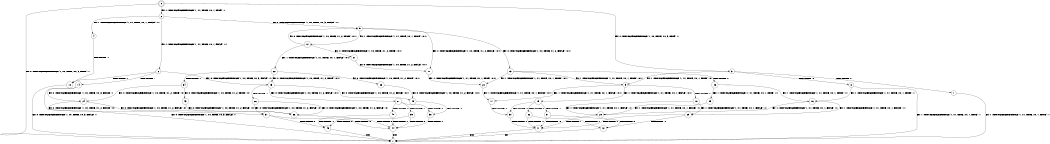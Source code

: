 digraph BCG {
size = "7, 10.5";
center = TRUE;
node [shape = circle];
0 [peripheries = 2];
0 -> 1 [label = "EX !0 !ATOMIC_EXCH_BRANCH (1, +0, TRUE, +0, 3, TRUE) !::"];
0 -> 2 [label = "EX !1 !ATOMIC_EXCH_BRANCH (1, +1, TRUE, +0, 1, TRUE) !::"];
0 -> 3 [label = "EX !0 !ATOMIC_EXCH_BRANCH (1, +0, TRUE, +0, 3, TRUE) !::"];
2 -> 4 [label = "EX !1 !ATOMIC_EXCH_BRANCH (1, +1, TRUE, +0, 1, FALSE) !:1:"];
2 -> 5 [label = "EX !0 !ATOMIC_EXCH_BRANCH (1, +0, TRUE, +0, 3, FALSE) !:1:"];
2 -> 6 [label = "EX !1 !ATOMIC_EXCH_BRANCH (1, +1, TRUE, +0, 1, FALSE) !:1:"];
3 -> 7 [label = "TERMINATE !0"];
3 -> 8 [label = "TERMINATE !0"];
3 -> 9 [label = "EX !1 !ATOMIC_EXCH_BRANCH (1, +1, TRUE, +0, 1, TRUE) !:0:"];
4 -> 10 [label = "TERMINATE !1"];
5 -> 11 [label = "EX !0 !ATOMIC_EXCH_BRANCH (1, +0, TRUE, +1, 2, FALSE) !:0:1:"];
5 -> 12 [label = "EX !1 !ATOMIC_EXCH_BRANCH (1, +1, TRUE, +0, 1, TRUE) !:0:1:"];
5 -> 13 [label = "EX !0 !ATOMIC_EXCH_BRANCH (1, +0, TRUE, +1, 2, FALSE) !:0:1:"];
6 -> 10 [label = "TERMINATE !1"];
6 -> 14 [label = "TERMINATE !1"];
6 -> 15 [label = "EX !0 !ATOMIC_EXCH_BRANCH (1, +0, TRUE, +0, 3, FALSE) !:1:"];
7 -> 1 [label = "EX !1 !ATOMIC_EXCH_BRANCH (1, +1, TRUE, +0, 1, TRUE) !::"];
8 -> 1 [label = "EX !1 !ATOMIC_EXCH_BRANCH (1, +1, TRUE, +0, 1, TRUE) !::"];
8 -> 16 [label = "EX !1 !ATOMIC_EXCH_BRANCH (1, +1, TRUE, +0, 1, TRUE) !::"];
9 -> 17 [label = "EX !1 !ATOMIC_EXCH_BRANCH (1, +1, TRUE, +0, 1, FALSE) !:0:1:"];
9 -> 18 [label = "TERMINATE !0"];
9 -> 19 [label = "EX !1 !ATOMIC_EXCH_BRANCH (1, +1, TRUE, +0, 1, FALSE) !:0:1:"];
10 -> 1 [label = "EX !0 !ATOMIC_EXCH_BRANCH (1, +0, TRUE, +0, 3, FALSE) !::"];
11 -> 20 [label = "EX !1 !ATOMIC_EXCH_BRANCH (1, +1, TRUE, +0, 1, TRUE) !:0:1:"];
12 -> 21 [label = "EX !0 !ATOMIC_EXCH_BRANCH (1, +0, TRUE, +1, 2, TRUE) !:0:1:"];
12 -> 22 [label = "EX !1 !ATOMIC_EXCH_BRANCH (1, +1, TRUE, +0, 1, FALSE) !:0:1:"];
12 -> 5 [label = "EX !0 !ATOMIC_EXCH_BRANCH (1, +0, TRUE, +1, 2, TRUE) !:0:1:"];
13 -> 20 [label = "EX !1 !ATOMIC_EXCH_BRANCH (1, +1, TRUE, +0, 1, TRUE) !:0:1:"];
13 -> 23 [label = "TERMINATE !0"];
13 -> 9 [label = "EX !1 !ATOMIC_EXCH_BRANCH (1, +1, TRUE, +0, 1, TRUE) !:0:1:"];
14 -> 1 [label = "EX !0 !ATOMIC_EXCH_BRANCH (1, +0, TRUE, +0, 3, FALSE) !::"];
14 -> 24 [label = "EX !0 !ATOMIC_EXCH_BRANCH (1, +0, TRUE, +0, 3, FALSE) !::"];
15 -> 25 [label = "EX !0 !ATOMIC_EXCH_BRANCH (1, +0, TRUE, +1, 2, FALSE) !:0:1:"];
15 -> 26 [label = "TERMINATE !1"];
15 -> 27 [label = "EX !0 !ATOMIC_EXCH_BRANCH (1, +0, TRUE, +1, 2, FALSE) !:0:1:"];
16 -> 28 [label = "EX !1 !ATOMIC_EXCH_BRANCH (1, +1, TRUE, +0, 1, FALSE) !:1:"];
16 -> 29 [label = "EX !1 !ATOMIC_EXCH_BRANCH (1, +1, TRUE, +0, 1, FALSE) !:1:"];
17 -> 30 [label = "TERMINATE !0"];
18 -> 28 [label = "EX !1 !ATOMIC_EXCH_BRANCH (1, +1, TRUE, +0, 1, FALSE) !:1:"];
18 -> 29 [label = "EX !1 !ATOMIC_EXCH_BRANCH (1, +1, TRUE, +0, 1, FALSE) !:1:"];
19 -> 30 [label = "TERMINATE !0"];
19 -> 31 [label = "TERMINATE !1"];
19 -> 32 [label = "TERMINATE !0"];
20 -> 17 [label = "EX !1 !ATOMIC_EXCH_BRANCH (1, +1, TRUE, +0, 1, FALSE) !:0:1:"];
21 -> 11 [label = "EX !0 !ATOMIC_EXCH_BRANCH (1, +0, TRUE, +1, 2, FALSE) !:0:1:"];
22 -> 33 [label = "EX !0 !ATOMIC_EXCH_BRANCH (1, +0, TRUE, +1, 2, TRUE) !:0:1:"];
22 -> 34 [label = "TERMINATE !1"];
22 -> 15 [label = "EX !0 !ATOMIC_EXCH_BRANCH (1, +0, TRUE, +1, 2, TRUE) !:0:1:"];
23 -> 35 [label = "EX !1 !ATOMIC_EXCH_BRANCH (1, +1, TRUE, +0, 1, TRUE) !:1:"];
23 -> 16 [label = "EX !1 !ATOMIC_EXCH_BRANCH (1, +1, TRUE, +0, 1, TRUE) !:1:"];
24 -> 36 [label = "EX !0 !ATOMIC_EXCH_BRANCH (1, +0, TRUE, +1, 2, FALSE) !:0:"];
24 -> 37 [label = "EX !0 !ATOMIC_EXCH_BRANCH (1, +0, TRUE, +1, 2, FALSE) !:0:"];
25 -> 38 [label = "TERMINATE !0"];
26 -> 36 [label = "EX !0 !ATOMIC_EXCH_BRANCH (1, +0, TRUE, +1, 2, FALSE) !:0:"];
26 -> 37 [label = "EX !0 !ATOMIC_EXCH_BRANCH (1, +0, TRUE, +1, 2, FALSE) !:0:"];
27 -> 38 [label = "TERMINATE !0"];
27 -> 39 [label = "TERMINATE !1"];
27 -> 40 [label = "TERMINATE !0"];
28 -> 41 [label = "TERMINATE !1"];
29 -> 41 [label = "TERMINATE !1"];
29 -> 42 [label = "TERMINATE !1"];
30 -> 41 [label = "TERMINATE !1"];
31 -> 41 [label = "TERMINATE !0"];
31 -> 42 [label = "TERMINATE !0"];
32 -> 41 [label = "TERMINATE !1"];
32 -> 42 [label = "TERMINATE !1"];
33 -> 25 [label = "EX !0 !ATOMIC_EXCH_BRANCH (1, +0, TRUE, +1, 2, FALSE) !:0:1:"];
34 -> 43 [label = "EX !0 !ATOMIC_EXCH_BRANCH (1, +0, TRUE, +1, 2, TRUE) !:0:"];
34 -> 24 [label = "EX !0 !ATOMIC_EXCH_BRANCH (1, +0, TRUE, +1, 2, TRUE) !:0:"];
35 -> 28 [label = "EX !1 !ATOMIC_EXCH_BRANCH (1, +1, TRUE, +0, 1, FALSE) !:1:"];
36 -> 44 [label = "TERMINATE !0"];
37 -> 44 [label = "TERMINATE !0"];
37 -> 45 [label = "TERMINATE !0"];
38 -> 44 [label = "TERMINATE !1"];
39 -> 44 [label = "TERMINATE !0"];
39 -> 45 [label = "TERMINATE !0"];
40 -> 44 [label = "TERMINATE !1"];
40 -> 45 [label = "TERMINATE !1"];
41 -> 1 [label = "exit"];
42 -> 1 [label = "exit"];
43 -> 36 [label = "EX !0 !ATOMIC_EXCH_BRANCH (1, +0, TRUE, +1, 2, FALSE) !:0:"];
44 -> 1 [label = "exit"];
45 -> 1 [label = "exit"];
}
